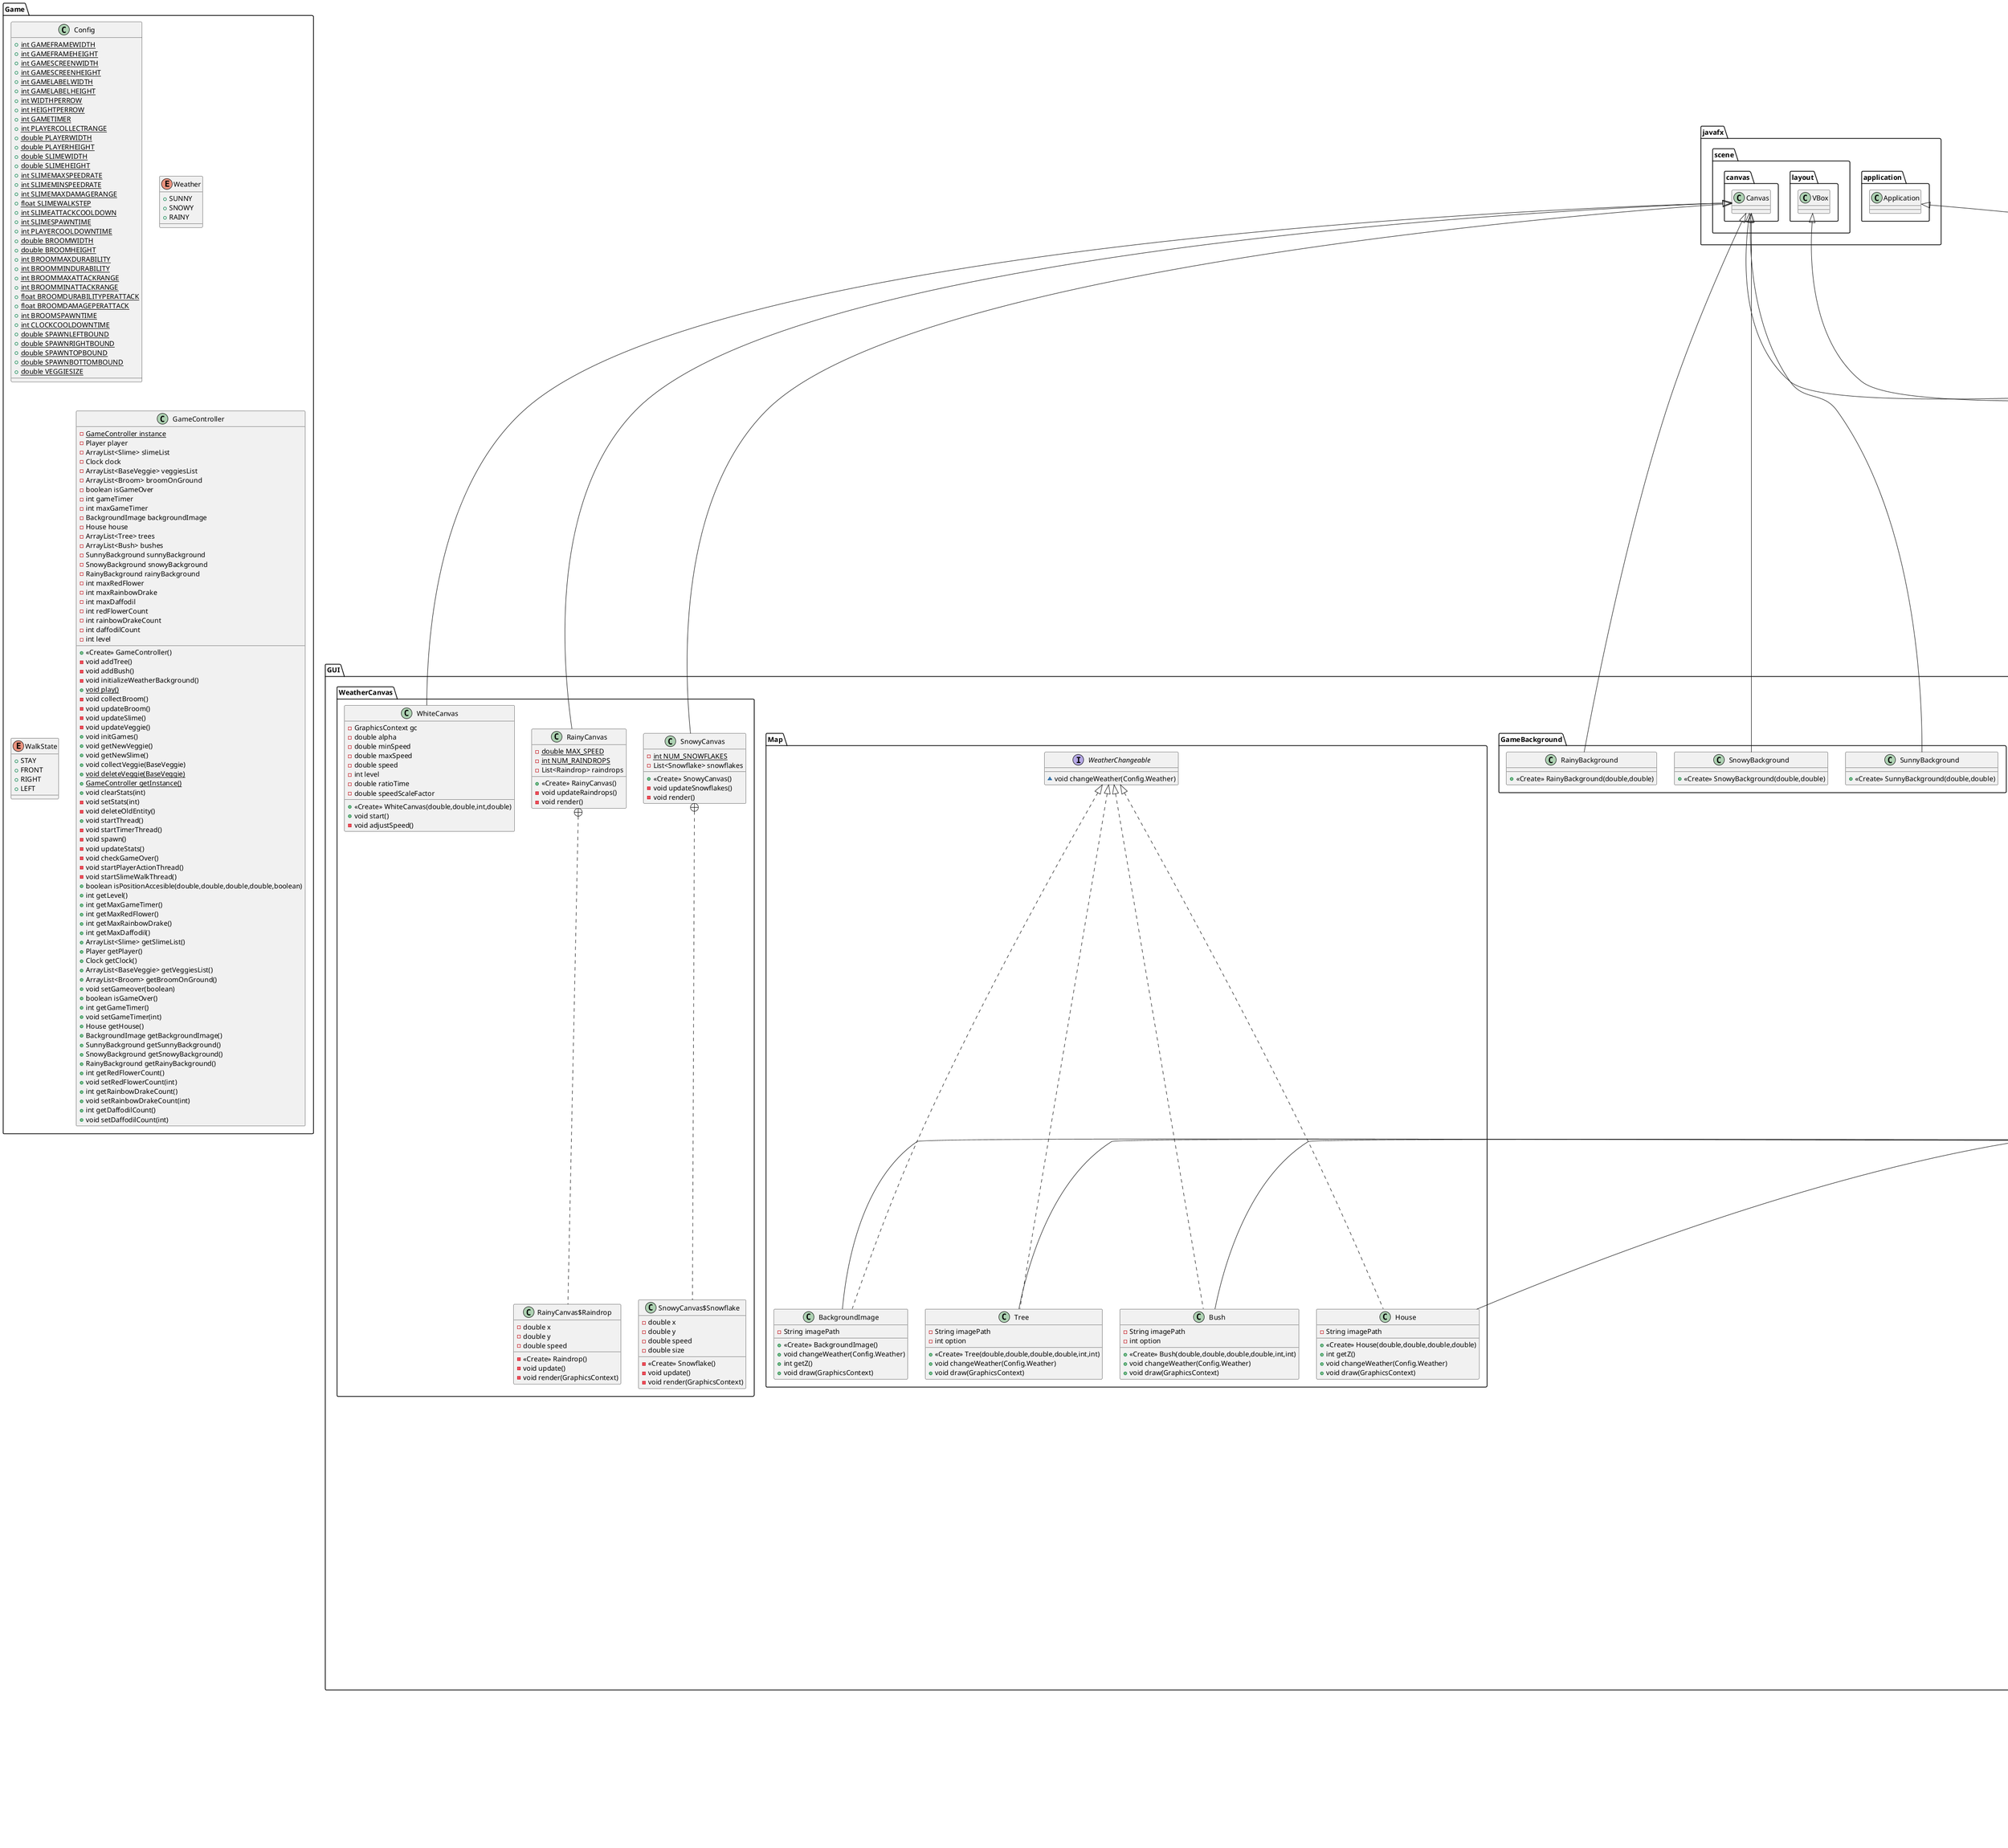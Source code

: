 @startuml
abstract class Item.Character.Slime {
- float Hp
- float maxHp
- BaseVeggie targetVeggie
- float maxDamage
+ <<Create>> Slime(int,float,float)
- void spawnOnMap()
+ void weatherEffected()
+ void attack()
+ float getMaxHp()
+ void setMaxHp(float)
+ float getMaxDamage()
+ void setMaxDamage(float)
+ float getHp()
+ void setHp(float)
+ BaseVeggie getTargetVeggie()
+ void setTargetVeggie(BaseVeggie)
+ void walk()
+ void draw(GraphicsContext)
}
class GUI.Scene.GameEnd {
- Button startButton
- Button exitButton
- Text endingText
+ <<Create>> GameEnd(GameStarter,Stage)
- void initializeEndingText()
- void initializeStartButton(GameStarter)
- void initializeExitButton(Stage)
}
interface GUI.Scene.GameEnd$GameStarter {
~ void startGame()
}
class Item.Character.Player {
- Broom broom
- Config.WalkState walkState
- boolean isAttack
- int maxAttackCoolDown
+ <<Create>> Player(int,int,int,int,int)
+ void weatherEffected()
+ void attack()
+ void collectVeggie()
+ void action()
+ void walk()
+ void draw(GraphicsContext)
+ int getMaxAttackCoolDown()
+ void setMaxAttackCoolDown(int)
+ Broom getBroom()
+ void setBroom(Broom)
+ Config.WalkState getWalkState()
+ void setWalkState(Config.WalkState)
+ boolean isAttack()
+ void setAttack(boolean)
}
class Item.Character.NormalSlime {
+ <<Create>> NormalSlime()
+ void draw(GraphicsContext)
}
class Main {
- int level
+ {static} void main(String[])
+ void start(Stage)
- void preStory(Stage)
- void EndStory(Stage)
- void startGame(Stage)
- void gameEnd(Stage)
- void ConpleteGame(Stage)
}
class GUISharedObject.InputUtility {
- {static} ArrayList<KeyCode> keyPressed
+ {static} boolean getKeyPressed(KeyCode)
+ {static} void setKeyPressed(KeyCode,boolean)
+ {static} void clearKeyPressed()
}
abstract class Item.Veggie.BaseVeggie {
- boolean isCollected
- float growthPoint
- float MAXGROWTHPOINT
- float growthRate
- float MAXGROWTHRATE
- float Hp
- float waterPoint
- float waterDroppingRate
- float MAXWATERDROPPINGRATE
- float MAXWATER
- int MAXHP
- double width
- double height
+ <<Create>> BaseVeggie(int,float,float,float,int)
+ void spawnOnMap()
+ void collected()
+ boolean isCollected()
+ void weatherEffected()
+ void draw(GraphicsContext)
- void drawGrowthDegree(GraphicsContext)
- void drawBar(GraphicsContext)
+ double getWidth()
+ double getHeight()
+ float getGrowthRate()
+ void setGrowthRate(float)
+ void setCollected(boolean)
+ float getHp()
+ void setHp(float)
+ float getWaterPoint()
+ void setWaterPoint(float)
+ float getGrowthPoint()
+ void setGrowthPoint(float)
+ float getWaterDroppingRate()
+ void setWaterDroppingRate(float)
+ int getMaxHp()
+ float getMaxWater()
}
interface Item.Interface.Collectable {
~ void spawnOnMap()
~ void collected()
~ boolean isCollected()
}
class GUI.Scene.Menu {
- Button sunnyButton
- Button snowyButton
- Button rainyButton
- Button creditButton
- Button howToPlayButton
- Button startButton
- Button exitButton
- GridPane creditMenu
- GridPane howToPlayMenu
- HBox weatherButtonContainer
- Text titleText
- VBox titleAndMenu
- StackPane creditHowToPlay
+ <<Create>> Menu(PreStory,Stage)
- void setGridSize()
- void initializeTitleAndMenu()
- void initializeCreditHowToPlay()
- void initializeTitleText()
- void initializeSunnyButton()
- void initializeSnowyButton()
- void initializeRainyButton()
- void initializeWeatherButtonContainer()
- void initializeExitButton(Stage)
- void initializeStartButton(PreStory)
- void initializeHowToButton()
- void initializeHowToMenu()
- void initializeCreditButton()
- void initializeCreditMenu()
- Text getCreditContent()
- void setSunnyBackground()
- void setSnowyBackground()
- void setRainyBackground()
}
interface GUI.Scene.Menu$PreStory {
~ void preStory()
}
class GUISharedObject.RenderableHolder {
- {static} RenderableHolder instance
- List<Entity> backgroundEntities
- List<Entity> entities
- Comparator<Entity> comparator
+ {static} Image witchSprite
+ {static} Image witchWalkSprite
+ {static} Image witchBroomSprite
+ {static} Image witchWalkBroomSprite
+ {static} Image witchAttackSprite
+ {static} Image witchRightSprite
+ {static} Image witchRightBroomSprite
+ {static} Image witchLeftSprite
+ {static} Image witchLeftBroomSprite
+ {static} Image broomSprite
+ {static} Image normalSlimeSprite
+ {static} Image hitHardSlimeSprite
+ {static} Image speedSlimeSprite
+ {static} Image rainbowDrakeIdleSprite
+ {static} Image redFlowerIdleSprite
+ {static} Image daffodilIdleSprite
+ {static} AudioClip hitSound
+ {static} AudioClip collectSound
+ {static} AudioClip clockSound
+ {static} AudioClip mainMenuSong
+ {static} AudioClip storySong
+ {static} AudioClip gameSong
+ <<Create>> RenderableHolder()
+ {static} void loadResource()
+ void add(Entity)
+ void addBackground(Entity)
+ void update()
+ {static} RenderableHolder getInstance()
+ List<Entity> getEntities()
+ List<Entity> getBackgroundEntities()
}
class GUI.Scene.GamePanel {
- GameController gameController
- GameScreen gameScreen
- StackPane gameScreenWithEffect
- ProgressBar timerBar
- Text clockTimer
- Text gameModeLabel
- Text redFlowerCount
- Text rainbowDrakeCount
- Text daffodilCount
- Text timerText
- int level
- Button sunnyButton
- Button snowyButton
- Button rainyButton
- VBox targetVeggieContainer
- HBox targetVeggie
+ <<Create>> GamePanel(GameController,GameScreen,StackPane,int)
- void addElement()
- void setStyle()
- void initializeClockTimer()
- void initializeTargetVeggie()
- void initializeVeggieCount()
- void initializeTargetVeggieContainer()
- void initializeTimerText()
- void initializeGameModeLabel()
- void initializeWeatherButton()
+ void updateTimerBar(double)
+ void updateClockTimer()
+ void updateVeggieCount()
+ void handleSunnyButton()
+ void handleSnowyButton()
+ void handleRainyButton()
}
class Item.Veggie.Daffodil {
+ <<Create>> Daffodil()
+ void draw(GraphicsContext)
}
class Item.Character.SpeedSlime {
+ <<Create>> SpeedSlime()
+ void draw(GraphicsContext)
}
class GUI.GameBackground.RainyBackground {
+ <<Create>> RainyBackground(double,double)
}
class GUI.Scene.GameScreen {
+ <<Create>> GameScreen(double,double)
+ void addListener()
+ void paintComponent()
}
class Game.Config {
+ {static} int GAMEFRAMEWIDTH
+ {static} int GAMEFRAMEHEIGHT
+ {static} int GAMESCREENWIDTH
+ {static} int GAMESCREENHEIGHT
+ {static} int GAMELABELWIDTH
+ {static} int GAMELABELHEIGHT
+ {static} int WIDTHPERROW
+ {static} int HEIGHTPERROW
+ {static} int GAMETIMER
+ {static} int PLAYERCOLLECTRANGE
+ {static} double PLAYERWIDTH
+ {static} double PLAYERHEIGHT
+ {static} double SLIMEWIDTH
+ {static} double SLIMEHEIGHT
+ {static} int SLIMEMAXSPEEDRATE
+ {static} int SLIMEMINSPEEDRATE
+ {static} int SLIMEMAXDAMAGERANGE
+ {static} float SLIMEWALKSTEP
+ {static} int SLIMEATTACKCOOLDOWN
+ {static} int SLIMESPAWNTIME
+ {static} int PLAYERCOOLDOWNTIME
+ {static} double BROOMWIDTH
+ {static} double BROOMHEIGHT
+ {static} int BROOMMAXDURABILITY
+ {static} int BROOMMINDURABILITY
+ {static} int BROOMMAXATTACKRANGE
+ {static} int BROOMMINATTACKRANGE
+ {static} float BROOMDURABILITYPERATTACK
+ {static} float BROOMDAMAGEPERATTACK
+ {static} int BROOMSPAWNTIME
+ {static} int CLOCKCOOLDOWNTIME
+ {static} double SPAWNLEFTBOUND
+ {static} double SPAWNRIGHTBOUND
+ {static} double SPAWNTOPBOUND
+ {static} double SPAWNBOTTOMBOUND
+ {static} double VEGGIESIZE
}
enum Game.Weather {
+  SUNNY
+  SNOWY
+  RAINY
}
enum Game.WalkState {
+  STAY
+  FRONT
+  RIGHT
+  LEFT
}
class GUI.Map.Bush {
- String imagePath
- int option
+ <<Create>> Bush(double,double,double,double,int,int)
+ void changeWeather(Config.Weather)
+ void draw(GraphicsContext)
}
class GUI.Map.House {
- String imagePath
+ <<Create>> House(double,double,double,double)
+ int getZ()
+ void changeWeather(Config.Weather)
+ void draw(GraphicsContext)
}
class GUI.Map.Tree {
- String imagePath
- int option
+ <<Create>> Tree(double,double,double,double,int,int)
+ void changeWeather(Config.Weather)
+ void draw(GraphicsContext)
}
class Item.Veggie.RedFlower {
+ <<Create>> RedFlower()
+ void draw(GraphicsContext)
}
class Item.Character.HitHardSlime {
+ <<Create>> HitHardSlime()
+ void draw(GraphicsContext)
}
class GUI.WeatherCanvas.WhiteCanvas {
- GraphicsContext gc
- double alpha
- double minSpeed
- double maxSpeed
- double speed
- int level
- double ratioTime
- double speedScaleFactor
+ <<Create>> WhiteCanvas(double,double,int,double)
+ void start()
- void adjustSpeed()
}
interface GUI.Map.WeatherChangeable {
~ void changeWeather(Config.Weather)
}
class Game.GameController {
- {static} GameController instance
- Player player
- ArrayList<Slime> slimeList
- Clock clock
- ArrayList<BaseVeggie> veggiesList
- ArrayList<Broom> broomOnGround
- boolean isGameOver
- int gameTimer
- int maxGameTimer
- BackgroundImage backgroundImage
- House house
- ArrayList<Tree> trees
- ArrayList<Bush> bushes
- SunnyBackground sunnyBackground
- SnowyBackground snowyBackground
- RainyBackground rainyBackground
- int maxRedFlower
- int maxRainbowDrake
- int maxDaffodil
- int redFlowerCount
- int rainbowDrakeCount
- int daffodilCount
- int level
+ <<Create>> GameController()
- void addTree()
- void addBush()
- void initializeWeatherBackground()
+ {static} void play()
- void collectBroom()
- void updateBroom()
- void updateSlime()
- void updateVeggie()
+ void initGames()
+ void getNewVeggie()
+ void getNewSlime()
+ void collectVeggie(BaseVeggie)
+ {static} void deleteVeggie(BaseVeggie)
+ {static} GameController getInstance()
+ void clearStats(int)
- void setStats(int)
- void deleteOldEntity()
+ void startThread()
- void startTimerThread()
- void spawn()
- void updateStats()
- void checkGameOver()
- void startPlayerActionThread()
- void startSlimeWalkThread()
+ boolean isPositionAccesible(double,double,double,double,boolean)
+ int getLevel()
+ int getMaxGameTimer()
+ int getMaxRedFlower()
+ int getMaxRainbowDrake()
+ int getMaxDaffodil()
+ ArrayList<Slime> getSlimeList()
+ Player getPlayer()
+ Clock getClock()
+ ArrayList<BaseVeggie> getVeggiesList()
+ ArrayList<Broom> getBroomOnGround()
+ void setGameover(boolean)
+ boolean isGameOver()
+ int getGameTimer()
+ void setGameTimer(int)
+ House getHouse()
+ BackgroundImage getBackgroundImage()
+ SunnyBackground getSunnyBackground()
+ SnowyBackground getSnowyBackground()
+ RainyBackground getRainyBackground()
+ int getRedFlowerCount()
+ void setRedFlowerCount(int)
+ int getRainbowDrakeCount()
+ void setRainbowDrakeCount(int)
+ int getDaffodilCount()
+ void setDaffodilCount(int)
}
class GUISharedObject.CollidableEntity {
# double width
# double height
# <<Create>> CollidableEntity(double,double,double,double)
# <<Create>> CollidableEntity()
+ boolean collideWith(double,double,double,double)
+ double getWidth()
+ void setWidth(double)
+ double getHeight()
+ void setHeight(double)
}
class GUI.WeatherCanvas.SnowyCanvas {
- {static} int NUM_SNOWFLAKES
- List<Snowflake> snowflakes
+ <<Create>> SnowyCanvas()
- void updateSnowflakes()
- void render()
}
class GUI.WeatherCanvas.SnowyCanvas$Snowflake {
- double x
- double y
- double speed
- double size
- <<Create>> Snowflake()
- void update()
- void render(GraphicsContext)
}
interface Item.Interface.WeatherEffectable {
~ void weatherEffected()
}
class GUI.GameBackground.SunnyBackground {
+ <<Create>> SunnyBackground(double,double)
}
class GUI.WeatherCanvas.RainyCanvas {
- {static} double MAX_SPEED
- {static} int NUM_RAINDROPS
- List<Raindrop> raindrops
+ <<Create>> RainyCanvas()
- void updateRaindrops()
- void render()
}
class GUI.WeatherCanvas.RainyCanvas$Raindrop {
- double x
- double y
- double speed
- <<Create>> Raindrop()
- void update()
- void render(GraphicsContext)
}
class Item.Inventory.Clock {
- Config.Weather weather
- int timer
+ <<Create>> Clock()
+ boolean changeSeason(Config.Weather)
+ Config.Weather getWeather()
+ int getTimer()
+ void setTimer(int)
}
class GUI.Scene.PreStory {
- ArrayList<String> ANALOGS
- int count
- Text analog
- ImageView storyImage
- Button nextButton
- VBox textArea
+ <<Create>> PreStory(GameStarter)
- void setStyle()
- void initializeTextArea()
- void initializeAnalogs()
- void initializeNextButton(GameStarter)
- void showLog(int)
}
interface GUI.Scene.PreStory$GameStarter {
~ void startGame()
}
abstract class Item.Character.BaseCharacter {
- float speedRate
- float MAXSPEEDRATE
- int attackRange
- float damage
- int attackCoolDown
+ <<Create>> BaseCharacter(double,double,int,int,float)
+ <<Create>> BaseCharacter(int,int,float)
+ void weatherEffected()
+ void setX(double)
+ void setY(double)
+ int getAttackCoolDown()
+ void setAttackCoolDown(int)
+ float getSpeedRate()
+ void setSpeedRate(float)
+ int getAttackRange()
+ void walk()
+ float getDamage()
+ void setDamage(float)
}
class GUISharedObject.Entity {
# double x
# int z
# boolean visible
# <<Create>> Entity(double,double)
# <<Create>> Entity()
+ double getX()
+ void setX(double)
+ double getY()
+ void setY(double)
+ boolean isDestroyed()
+ boolean isVisible()
+ int getZ()
+ void draw(GraphicsContext)
}
interface Item.Interface.Walkable {
~ float getSpeedRate()
~ void setSpeedRate(float)
~ void walk()
}
class GUI.GameBackground.SnowyBackground {
+ <<Create>> SnowyBackground(double,double)
}
class GUI.Scene.EndStory {
- ArrayList<String> ANALOGS
- int count
- Text analog
- ImageView storyImage
- Button nextButton
- VBox textArea
+ <<Create>> EndStory(GameEnding)
- void setStyle()
- void initializeAnalogs()
- void initializeNextButton(GameEnding)
- void initializeTextArea()
- void showLog(int)
}
interface GUI.Scene.EndStory$GameEnding {
~ void CompleteGame()
}
class Item.Veggie.RainbowDrake {
+ <<Create>> RainbowDrake()
+ void draw(GraphicsContext)
}
class GUI.Map.BackgroundImage {
- String imagePath
+ <<Create>> BackgroundImage()
+ void changeWeather(Config.Weather)
+ int getZ()
+ void draw(GraphicsContext)
}
interface Item.Interface.Attackable {
~ void attack()
~ int getAttackRange()
}
class Item.Inventory.Broom {
- boolean isCollected
- float durability
- int attackRange
- float damage
- double width
+ <<Create>> Broom()
+ void weatherEffected()
+ void collected()
+ void draw(GraphicsContext)
+ void spawnOnMap()
+ void setX(double)
+ void setY(double)
+ double getWidth()
+ double getHeight()
+ float getDamage()
+ void setDamage(float)
+ float getDurability()
+ void setDurability(float)
+ int getAttackRange()
+ void setAttackRange(int)
+ boolean isCollected()
+ void setCollected(boolean)
}


Item.Character.BaseCharacter <|-- Item.Character.Slime
javafx.scene.layout.VBox <|-- GUI.Scene.GameEnd
GUI.Scene.GameEnd +.. GUI.Scene.GameEnd$GameStarter
Item.Character.BaseCharacter <|-- Item.Character.Player
Item.Character.Slime <|-- Item.Character.NormalSlime
javafx.application.Application <|-- Main
Item.Interface.WeatherEffectable <|.. Item.Veggie.BaseVeggie
Item.Interface.Collectable <|.. Item.Veggie.BaseVeggie
GUISharedObject.Entity <|-- Item.Veggie.BaseVeggie
GUI.Scene.GridPane <|-- GUI.Scene.Menu
GUI.Scene.Menu +.. GUI.Scene.Menu$PreStory
GUI.Scene.HBox <|-- GUI.Scene.GamePanel
Item.Veggie.BaseVeggie <|-- Item.Veggie.Daffodil
Item.Character.Slime <|-- Item.Character.SpeedSlime
javafx.scene.canvas.Canvas <|-- GUI.GameBackground.RainyBackground
javafx.scene.canvas.Canvas <|-- GUI.Scene.GameScreen
GUI.Map.WeatherChangeable <|.. GUI.Map.Bush
GUISharedObject.CollidableEntity <|-- GUI.Map.Bush
GUI.Map.WeatherChangeable <|.. GUI.Map.House
GUISharedObject.CollidableEntity <|-- GUI.Map.House
GUI.Map.WeatherChangeable <|.. GUI.Map.Tree
GUISharedObject.CollidableEntity <|-- GUI.Map.Tree
Item.Veggie.BaseVeggie <|-- Item.Veggie.RedFlower
Item.Character.Slime <|-- Item.Character.HitHardSlime
javafx.scene.canvas.Canvas <|-- GUI.WeatherCanvas.WhiteCanvas
GUISharedObject.Entity <|-- GUISharedObject.CollidableEntity
javafx.scene.canvas.Canvas <|-- GUI.WeatherCanvas.SnowyCanvas
GUI.WeatherCanvas.SnowyCanvas +.. GUI.WeatherCanvas.SnowyCanvas$Snowflake
javafx.scene.canvas.Canvas <|-- GUI.GameBackground.SunnyBackground
javafx.scene.canvas.Canvas <|-- GUI.WeatherCanvas.RainyCanvas
GUI.WeatherCanvas.RainyCanvas +.. GUI.WeatherCanvas.RainyCanvas$Raindrop
GUI.Scene.GridPane <|-- GUI.Scene.PreStory
GUI.Scene.PreStory +.. GUI.Scene.PreStory$GameStarter
Item.Interface.Walkable <|.. Item.Character.BaseCharacter
Item.Interface.Attackable <|.. Item.Character.BaseCharacter
Item.Interface.WeatherEffectable <|.. Item.Character.BaseCharacter
GUISharedObject.CollidableEntity <|-- Item.Character.BaseCharacter
javafx.scene.canvas.Canvas <|-- GUI.GameBackground.SnowyBackground
GUI.Scene.GridPane <|-- GUI.Scene.EndStory
GUI.Scene.EndStory +.. GUI.Scene.EndStory$GameEnding
Item.Veggie.BaseVeggie <|-- Item.Veggie.RainbowDrake
GUI.Map.WeatherChangeable <|.. GUI.Map.BackgroundImage
GUISharedObject.Entity <|-- GUI.Map.BackgroundImage
Item.Interface.Collectable <|.. Item.Inventory.Broom
Item.Interface.WeatherEffectable <|.. Item.Inventory.Broom
GUISharedObject.Entity <|-- Item.Inventory.Broom
@enduml